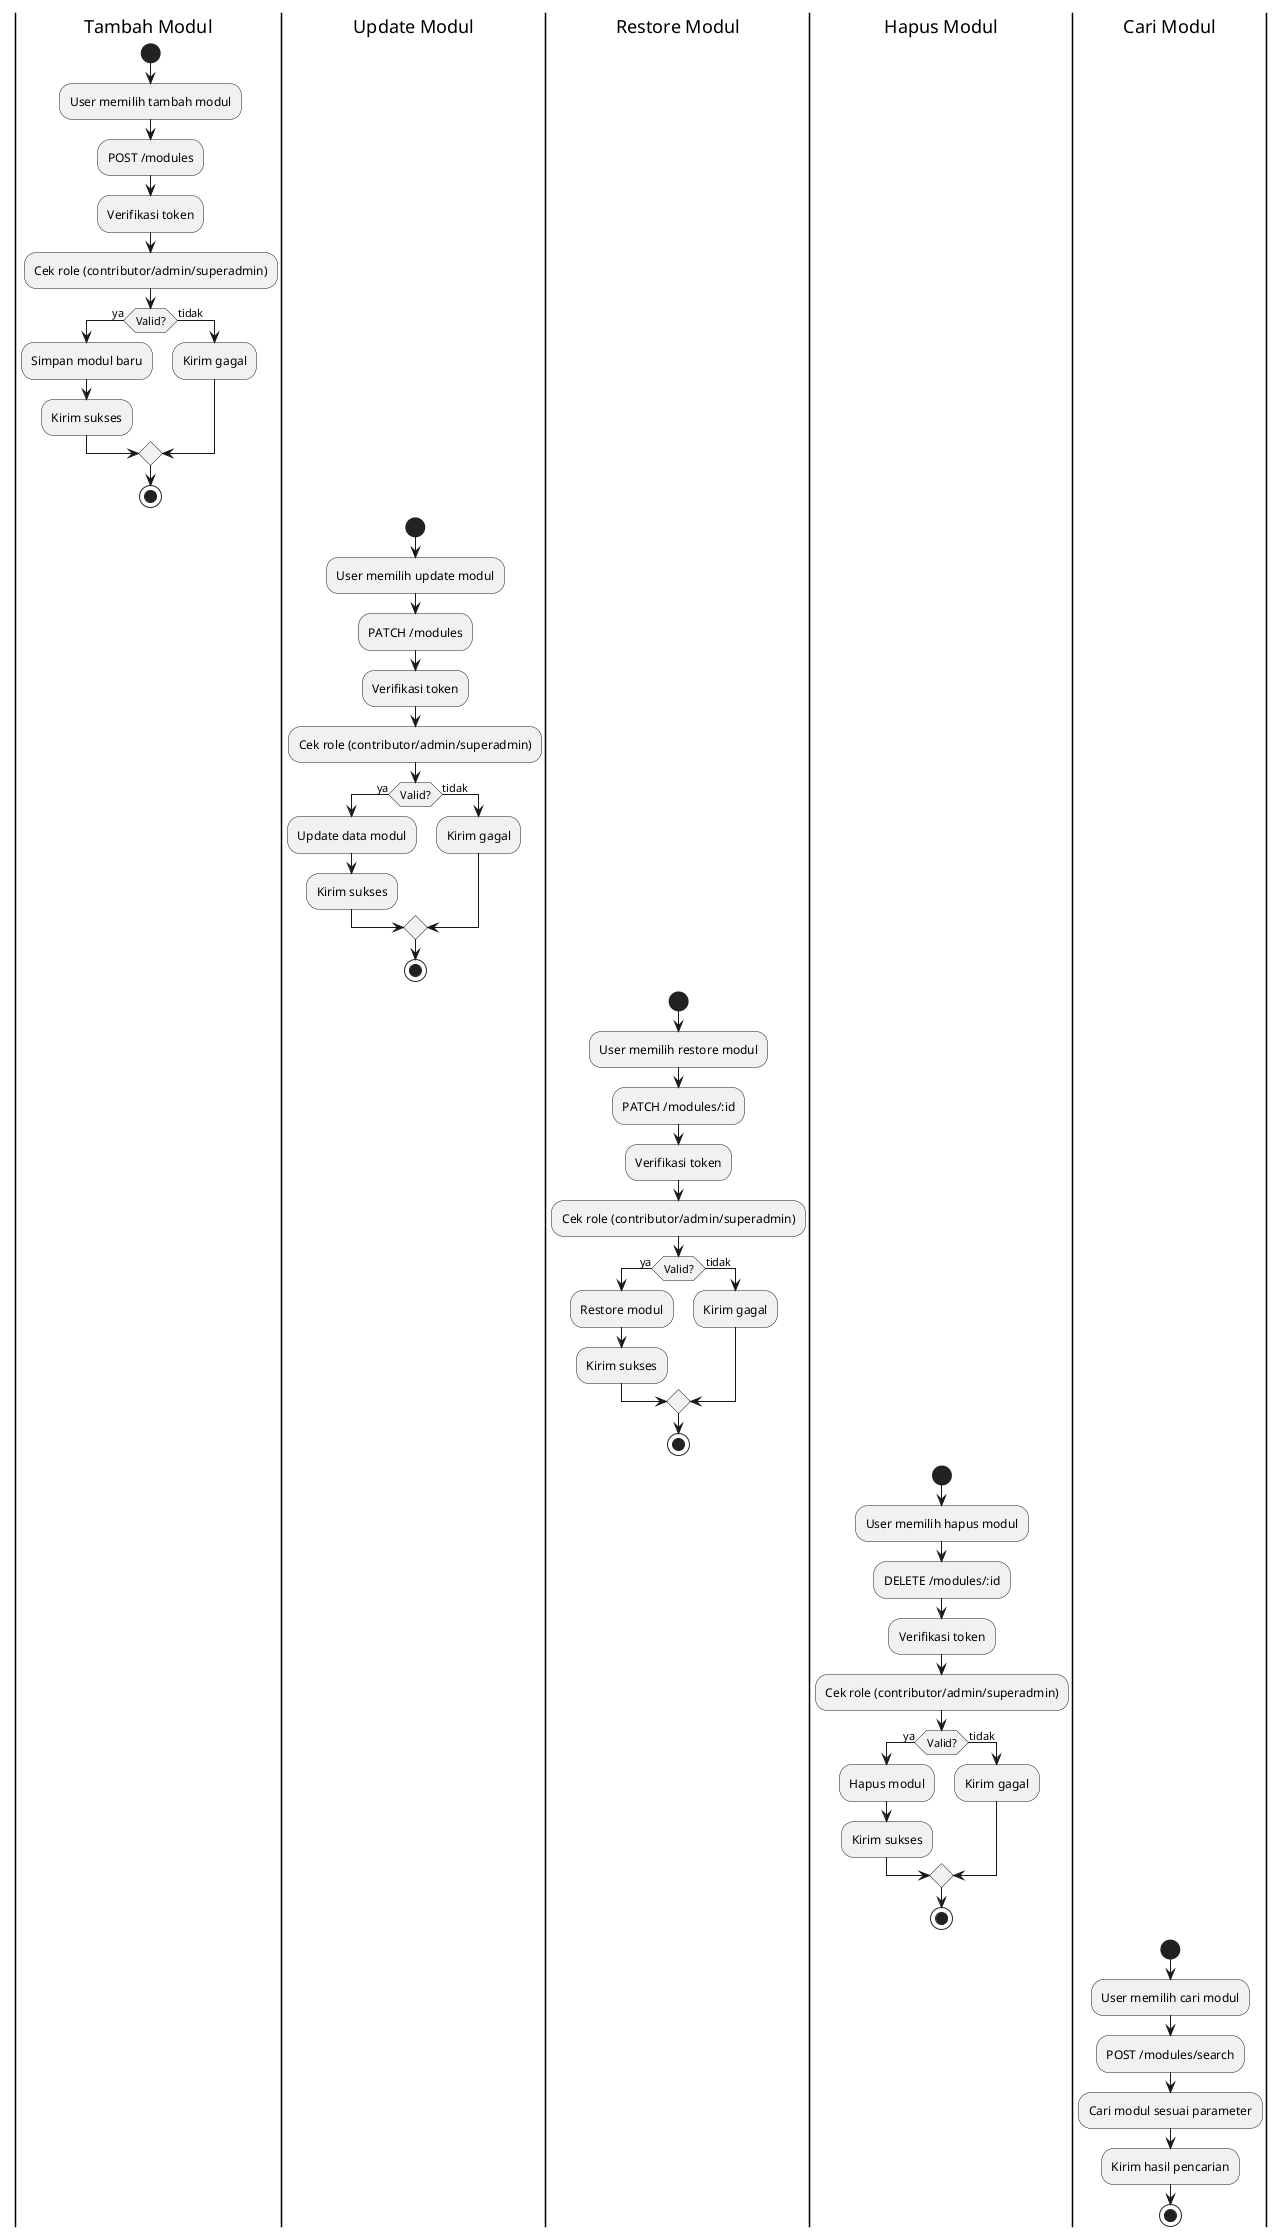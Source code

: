 @startuml

|Tambah Modul|
start
:User memilih tambah modul;
:POST /modules;
:Verifikasi token;
:Cek role (contributor/admin/superadmin);
if (Valid?) then (ya)
  :Simpan modul baru;
  :Kirim sukses;
else (tidak)
  :Kirim gagal;
endif
stop

|Update Modul|
start
:User memilih update modul;
:PATCH /modules;
:Verifikasi token;
:Cek role (contributor/admin/superadmin);
if (Valid?) then (ya)
  :Update data modul;
  :Kirim sukses;
else (tidak)
  :Kirim gagal;
endif
stop

|Restore Modul|
start
:User memilih restore modul;
:PATCH /modules/:id;
:Verifikasi token;
:Cek role (contributor/admin/superadmin);
if (Valid?) then (ya)
  :Restore modul;
  :Kirim sukses;
else (tidak)
  :Kirim gagal;
endif
stop

|Hapus Modul|
start
:User memilih hapus modul;
:DELETE /modules/:id;
:Verifikasi token;
:Cek role (contributor/admin/superadmin);
if (Valid?) then (ya)
  :Hapus modul;
  :Kirim sukses;
else (tidak)
  :Kirim gagal;
endif
stop

|Cari Modul|
start
:User memilih cari modul;
:POST /modules/search;
:Cari modul sesuai parameter;
:Kirim hasil pencarian;
stop

@enduml
